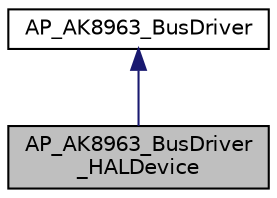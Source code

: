 digraph "AP_AK8963_BusDriver_HALDevice"
{
 // INTERACTIVE_SVG=YES
  edge [fontname="Helvetica",fontsize="10",labelfontname="Helvetica",labelfontsize="10"];
  node [fontname="Helvetica",fontsize="10",shape=record];
  Node1 [label="AP_AK8963_BusDriver\l_HALDevice",height=0.2,width=0.4,color="black", fillcolor="grey75", style="filled", fontcolor="black"];
  Node2 -> Node1 [dir="back",color="midnightblue",fontsize="10",style="solid",fontname="Helvetica"];
  Node2 [label="AP_AK8963_BusDriver",height=0.2,width=0.4,color="black", fillcolor="white", style="filled",URL="$classAP__AK8963__BusDriver.html"];
}
